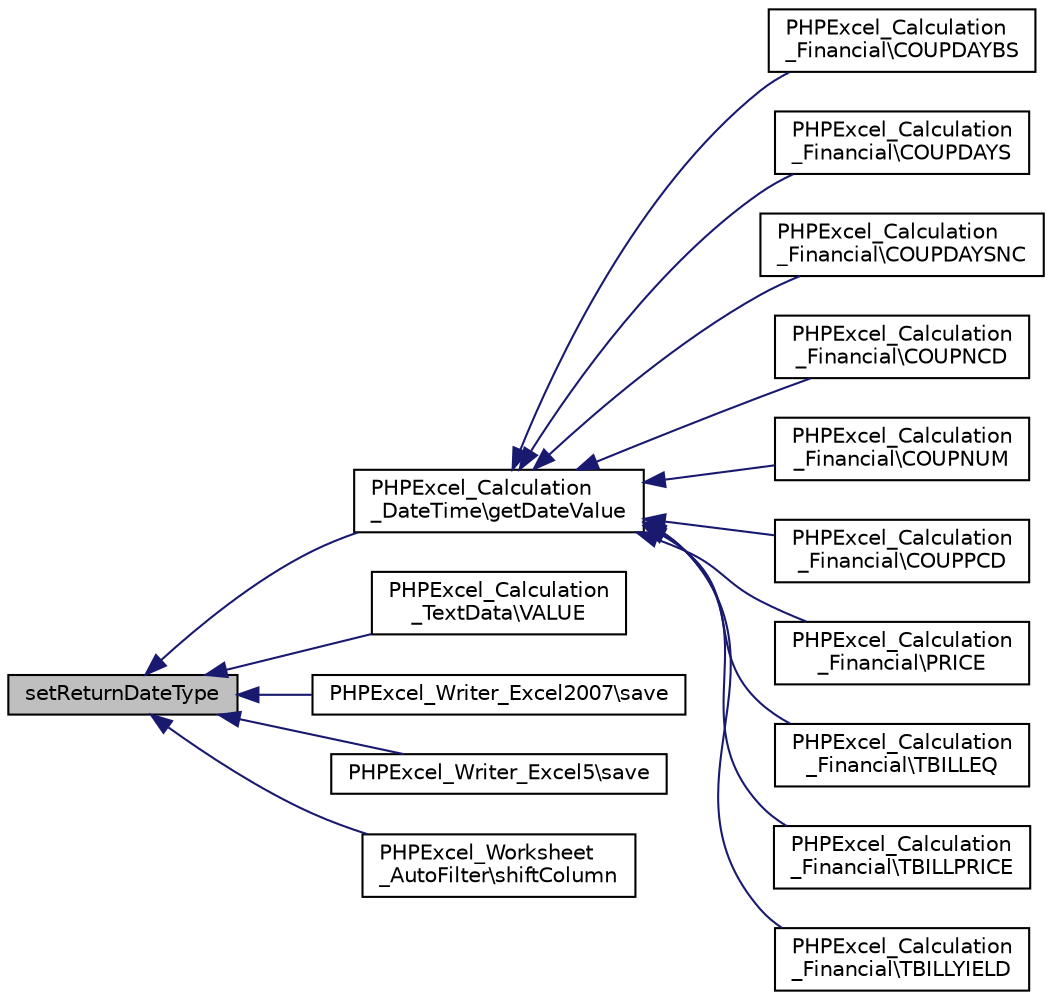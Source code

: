 digraph "setReturnDateType"
{
  edge [fontname="Helvetica",fontsize="10",labelfontname="Helvetica",labelfontsize="10"];
  node [fontname="Helvetica",fontsize="10",shape=record];
  rankdir="LR";
  Node664 [label="setReturnDateType",height=0.2,width=0.4,color="black", fillcolor="grey75", style="filled", fontcolor="black"];
  Node664 -> Node665 [dir="back",color="midnightblue",fontsize="10",style="solid",fontname="Helvetica"];
  Node665 [label="PHPExcel_Calculation\l_DateTime\\getDateValue",height=0.2,width=0.4,color="black", fillcolor="white", style="filled",URL="$class_p_h_p_excel___calculation___date_time.html#a3421732b7b2db7eda6c35bd6c16d52d6"];
  Node665 -> Node666 [dir="back",color="midnightblue",fontsize="10",style="solid",fontname="Helvetica"];
  Node666 [label="PHPExcel_Calculation\l_Financial\\COUPDAYBS",height=0.2,width=0.4,color="black", fillcolor="white", style="filled",URL="$class_p_h_p_excel___calculation___financial.html#a6add99ddd1d017ce95be604d9a7a7332"];
  Node665 -> Node667 [dir="back",color="midnightblue",fontsize="10",style="solid",fontname="Helvetica"];
  Node667 [label="PHPExcel_Calculation\l_Financial\\COUPDAYS",height=0.2,width=0.4,color="black", fillcolor="white", style="filled",URL="$class_p_h_p_excel___calculation___financial.html#a237abbf63680cbe7ba9f6aa25719f6c4"];
  Node665 -> Node668 [dir="back",color="midnightblue",fontsize="10",style="solid",fontname="Helvetica"];
  Node668 [label="PHPExcel_Calculation\l_Financial\\COUPDAYSNC",height=0.2,width=0.4,color="black", fillcolor="white", style="filled",URL="$class_p_h_p_excel___calculation___financial.html#ac7ee4db3021dc213ae3eb85bbb394f37"];
  Node665 -> Node669 [dir="back",color="midnightblue",fontsize="10",style="solid",fontname="Helvetica"];
  Node669 [label="PHPExcel_Calculation\l_Financial\\COUPNCD",height=0.2,width=0.4,color="black", fillcolor="white", style="filled",URL="$class_p_h_p_excel___calculation___financial.html#a34f7586fd9701178dfd9541a59422bb7"];
  Node665 -> Node670 [dir="back",color="midnightblue",fontsize="10",style="solid",fontname="Helvetica"];
  Node670 [label="PHPExcel_Calculation\l_Financial\\COUPNUM",height=0.2,width=0.4,color="black", fillcolor="white", style="filled",URL="$class_p_h_p_excel___calculation___financial.html#a3720c91ecc4c49ea3be26f90456f15cb"];
  Node665 -> Node671 [dir="back",color="midnightblue",fontsize="10",style="solid",fontname="Helvetica"];
  Node671 [label="PHPExcel_Calculation\l_Financial\\COUPPCD",height=0.2,width=0.4,color="black", fillcolor="white", style="filled",URL="$class_p_h_p_excel___calculation___financial.html#a80a8092985557bd757c572b675c9e11a"];
  Node665 -> Node672 [dir="back",color="midnightblue",fontsize="10",style="solid",fontname="Helvetica"];
  Node672 [label="PHPExcel_Calculation\l_Financial\\PRICE",height=0.2,width=0.4,color="black", fillcolor="white", style="filled",URL="$class_p_h_p_excel___calculation___financial.html#a9ecc353634441471b00498d96dfd52cf"];
  Node665 -> Node673 [dir="back",color="midnightblue",fontsize="10",style="solid",fontname="Helvetica"];
  Node673 [label="PHPExcel_Calculation\l_Financial\\TBILLEQ",height=0.2,width=0.4,color="black", fillcolor="white", style="filled",URL="$class_p_h_p_excel___calculation___financial.html#afd7ceb3016eb48e33f6e34a7b5af3f07"];
  Node665 -> Node674 [dir="back",color="midnightblue",fontsize="10",style="solid",fontname="Helvetica"];
  Node674 [label="PHPExcel_Calculation\l_Financial\\TBILLPRICE",height=0.2,width=0.4,color="black", fillcolor="white", style="filled",URL="$class_p_h_p_excel___calculation___financial.html#a5356036e1c98b4493a8065ef50fd8e50"];
  Node665 -> Node675 [dir="back",color="midnightblue",fontsize="10",style="solid",fontname="Helvetica"];
  Node675 [label="PHPExcel_Calculation\l_Financial\\TBILLYIELD",height=0.2,width=0.4,color="black", fillcolor="white", style="filled",URL="$class_p_h_p_excel___calculation___financial.html#a8fe657aa4bb5095433d3821e4ce39139"];
  Node664 -> Node676 [dir="back",color="midnightblue",fontsize="10",style="solid",fontname="Helvetica"];
  Node676 [label="PHPExcel_Calculation\l_TextData\\VALUE",height=0.2,width=0.4,color="black", fillcolor="white", style="filled",URL="$class_p_h_p_excel___calculation___text_data.html#af45b37c89e6fe7a632f42934bd4c1a09"];
  Node664 -> Node677 [dir="back",color="midnightblue",fontsize="10",style="solid",fontname="Helvetica"];
  Node677 [label="PHPExcel_Writer_Excel2007\\save",height=0.2,width=0.4,color="black", fillcolor="white", style="filled",URL="$class_p_h_p_excel___writer___excel2007.html#a47cf44d053426c59c85d31f37744687c"];
  Node664 -> Node678 [dir="back",color="midnightblue",fontsize="10",style="solid",fontname="Helvetica"];
  Node678 [label="PHPExcel_Writer_Excel5\\save",height=0.2,width=0.4,color="black", fillcolor="white", style="filled",URL="$class_p_h_p_excel___writer___excel5.html#a47cf44d053426c59c85d31f37744687c"];
  Node664 -> Node679 [dir="back",color="midnightblue",fontsize="10",style="solid",fontname="Helvetica"];
  Node679 [label="PHPExcel_Worksheet\l_AutoFilter\\shiftColumn",height=0.2,width=0.4,color="black", fillcolor="white", style="filled",URL="$class_p_h_p_excel___worksheet___auto_filter.html#abdd5b1c05b11b54598df540dcd384f53"];
}
